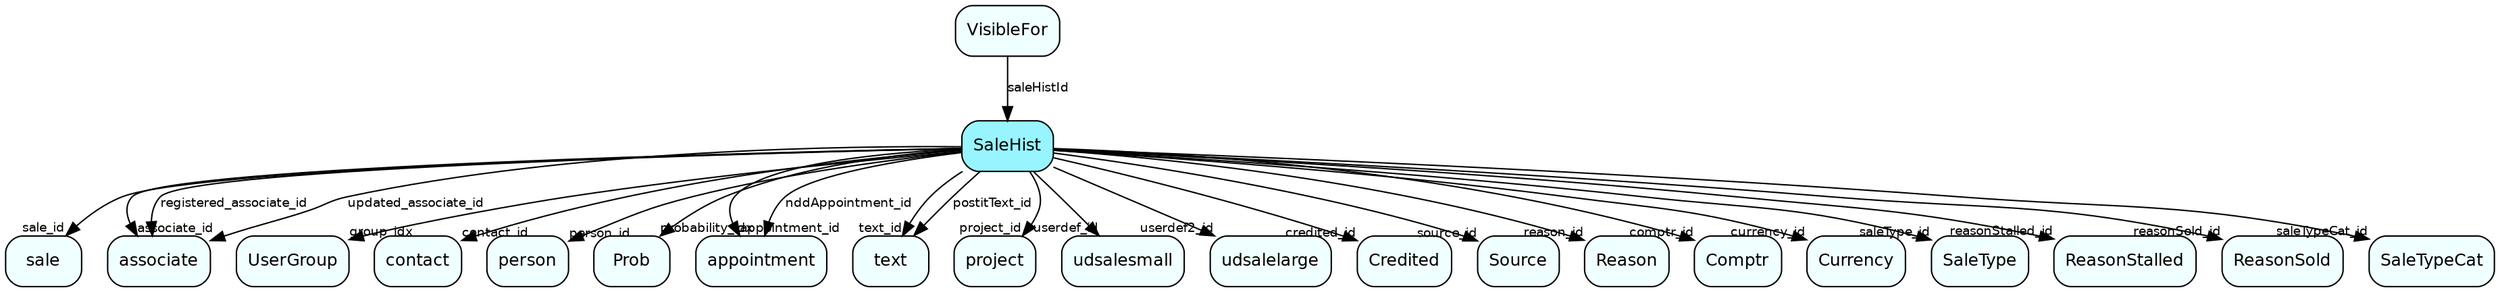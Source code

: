 digraph SaleHist  {
node [shape = box style="rounded, filled" fontname = "Helvetica" fontsize = "12" ]
edge [fontname = "Helvetica" fontsize = "9"]

SaleHist[fillcolor = "cadetblue1"]
sale[fillcolor = "azure1"]
associate[fillcolor = "azure1"]
UserGroup[fillcolor = "azure1"]
contact[fillcolor = "azure1"]
person[fillcolor = "azure1"]
Prob[fillcolor = "azure1"]
appointment[fillcolor = "azure1"]
text[fillcolor = "azure1"]
project[fillcolor = "azure1"]
udsalesmall[fillcolor = "azure1"]
udsalelarge[fillcolor = "azure1"]
Credited[fillcolor = "azure1"]
Source[fillcolor = "azure1"]
Reason[fillcolor = "azure1"]
Comptr[fillcolor = "azure1"]
Currency[fillcolor = "azure1"]
SaleType[fillcolor = "azure1"]
ReasonStalled[fillcolor = "azure1"]
ReasonSold[fillcolor = "azure1"]
SaleTypeCat[fillcolor = "azure1"]
VisibleFor[fillcolor = "azure1"]
SaleHist -> sale [headlabel = "sale_id"]
SaleHist -> associate [headlabel = "associate_id"]
SaleHist -> UserGroup [headlabel = "group_idx"]
SaleHist -> contact [headlabel = "contact_id"]
SaleHist -> person [headlabel = "person_id"]
SaleHist -> Prob [headlabel = "probability_idx"]
SaleHist -> appointment [headlabel = "appointment_id"]
SaleHist -> text [headlabel = "text_id"]
SaleHist -> project [headlabel = "project_id"]
SaleHist -> udsalesmall [headlabel = "userdef_id"]
SaleHist -> udsalelarge [headlabel = "userdef2_id"]
SaleHist -> Credited [headlabel = "credited_id"]
SaleHist -> Source [headlabel = "source_id"]
SaleHist -> Reason [headlabel = "reason_id"]
SaleHist -> Comptr [headlabel = "comptr_id"]
SaleHist -> Currency [headlabel = "currency_id"]
SaleHist -> associate [label = "registered_associate_id"]
SaleHist -> associate [label = "updated_associate_id"]
SaleHist -> SaleType [headlabel = "saleType_id"]
SaleHist -> text [label = "postitText_id"]
SaleHist -> ReasonStalled [headlabel = "reasonStalled_id"]
SaleHist -> appointment [label = "nddAppointment_id"]
SaleHist -> ReasonSold [headlabel = "reasonSold_id"]
SaleHist -> SaleTypeCat [headlabel = "saleTypeCat_id"]
VisibleFor -> SaleHist [label = "saleHistId"]
}
